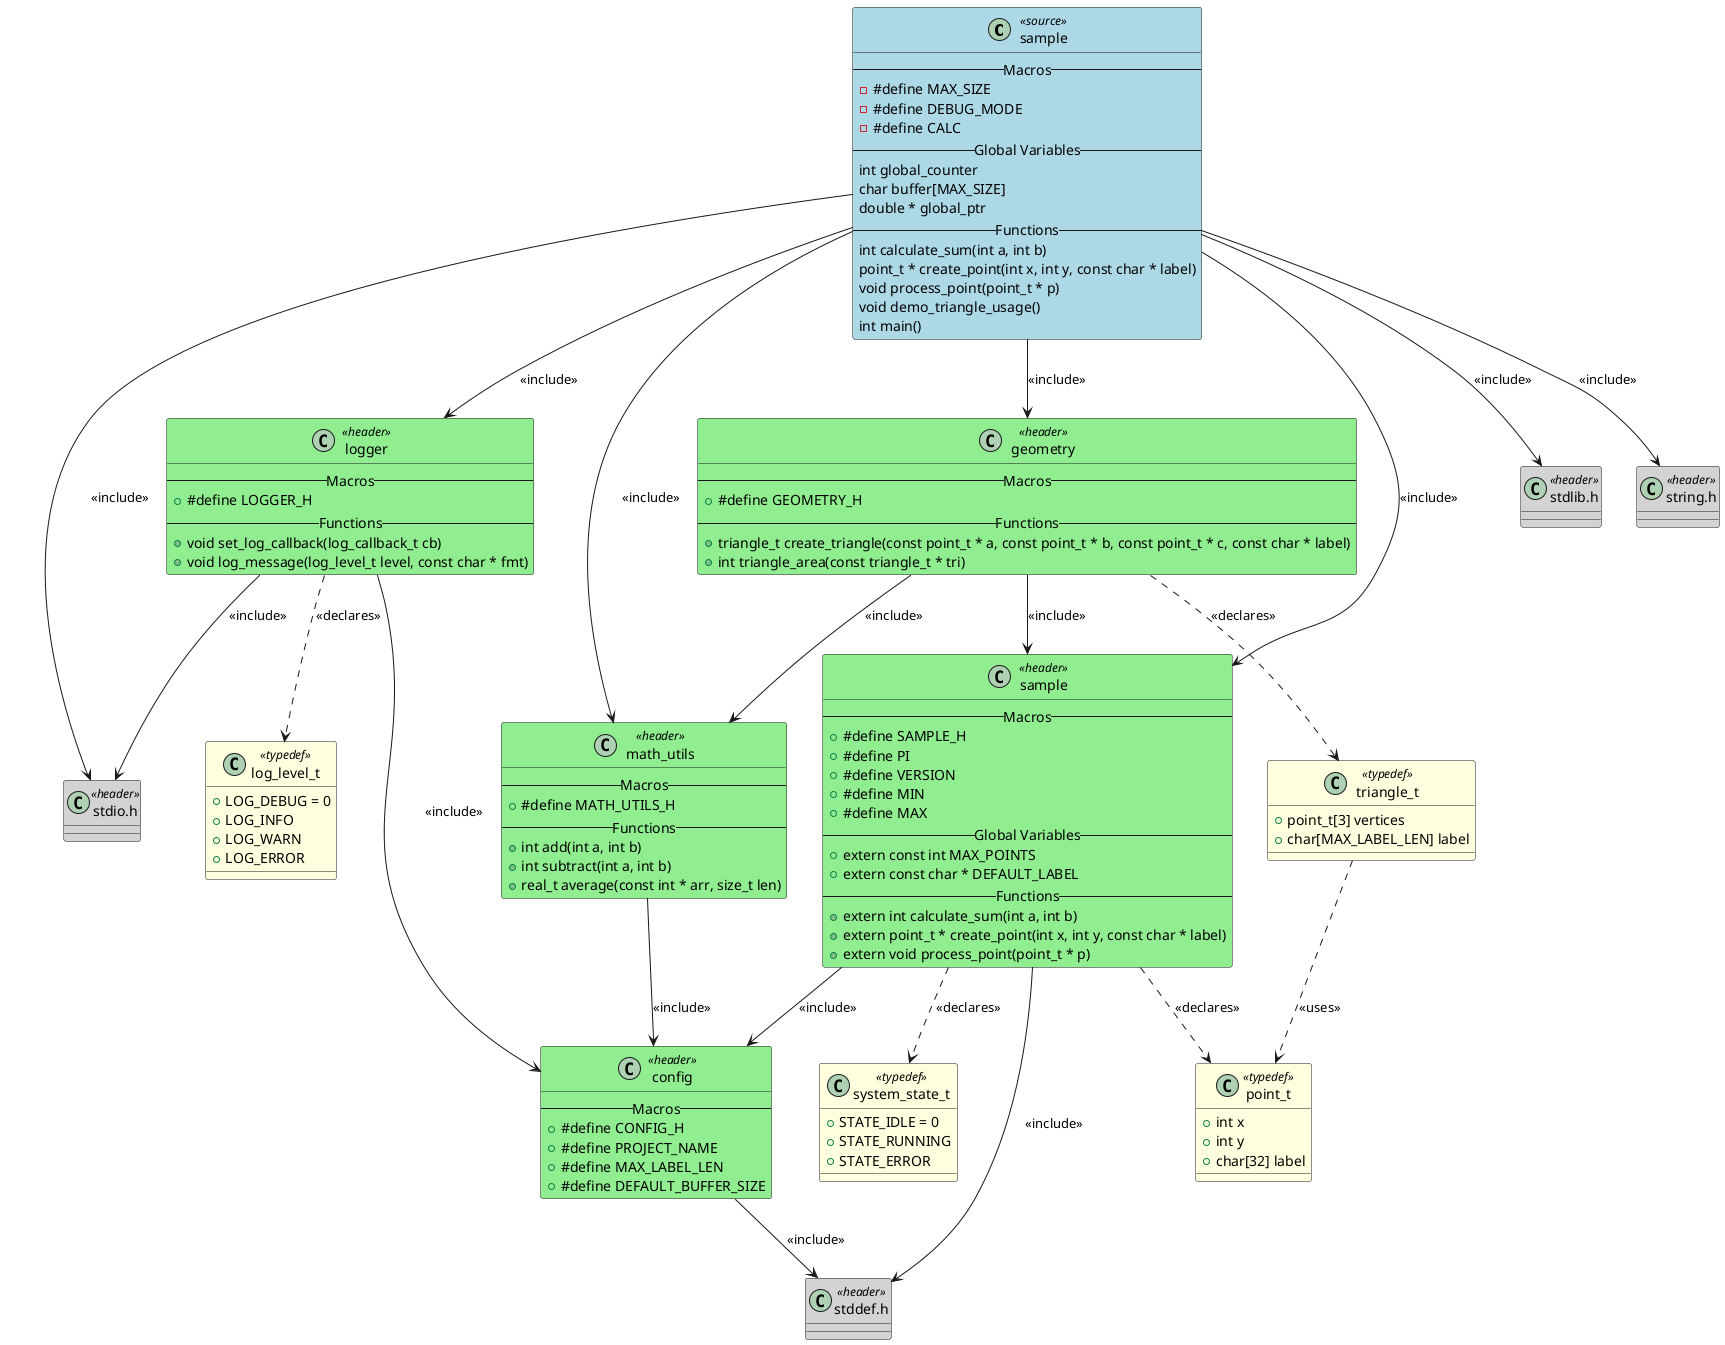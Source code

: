 @startuml sample

class "sample" as SAMPLE <<source>> #LightBlue
{
    -- Macros --
    - #define MAX_SIZE
    - #define DEBUG_MODE
    - #define CALC
    -- Global Variables --
    int global_counter
    char buffer[MAX_SIZE]
    double * global_ptr
    -- Functions --
    int calculate_sum(int a, int b)
    point_t * create_point(int x, int y, const char * label)
    void process_point(point_t * p)
    void demo_triangle_usage()
    int main()
}

class "stdio.h" as HEADER_STDIO_H <<header>> #LightGray
{
}

class "stdlib.h" as HEADER_STDLIB_H <<header>> #LightGray
{
}

class "string.h" as HEADER_STRING_H <<header>> #LightGray
{
}

class "sample" as HEADER_SAMPLE <<header>> #LightGreen
{
    -- Macros --
    + #define SAMPLE_H
    + #define PI
    + #define VERSION
    + #define MIN
    + #define MAX
    -- Global Variables --
    + extern const int MAX_POINTS
    + extern const char * DEFAULT_LABEL
    -- Functions --
    + extern int calculate_sum(int a, int b)
    + extern point_t * create_point(int x, int y, const char * label)
    + extern void process_point(point_t * p)
}

class "math_utils" as HEADER_MATH_UTILS <<header>> #LightGreen
{
    -- Macros --
    + #define MATH_UTILS_H
    -- Functions --
    + int add(int a, int b)
    + int subtract(int a, int b)
    + real_t average(const int * arr, size_t len)
}

class "logger" as HEADER_LOGGER <<header>> #LightGreen
{
    -- Macros --
    + #define LOGGER_H
    -- Functions --
    + void set_log_callback(log_callback_t cb)
    + void log_message(log_level_t level, const char * fmt)
}

class "geometry" as HEADER_GEOMETRY <<header>> #LightGreen
{
    -- Macros --
    + #define GEOMETRY_H
    -- Functions --
    + triangle_t create_triangle(const point_t * a, const point_t * b, const point_t * c, const char * label)
    + int triangle_area(const triangle_t * tri)
}

class "config" as HEADER_CONFIG <<header>> #LightGreen
{
    -- Macros --
    + #define CONFIG_H
    + #define PROJECT_NAME
    + #define MAX_LABEL_LEN
    + #define DEFAULT_BUFFER_SIZE
}

class "stddef.h" as HEADER_STDDEF_H <<header>> #LightGray
{
}

class "point_t" as TYPEDEF_POINT_T <<typedef>> #LightYellow
{
    + int x
    + int y
    + char[32] label
}

class "system_state_t" as TYPEDEF_SYSTEM_STATE_T <<typedef>> #LightYellow
{
    + STATE_IDLE = 0
    + STATE_RUNNING
    + STATE_ERROR
}

class "triangle_t" as TYPEDEF_TRIANGLE_T <<typedef>> #LightYellow
{
    + point_t[3] vertices
    + char[MAX_LABEL_LEN] label
}

class "log_level_t" as TYPEDEF_LOG_LEVEL_T <<typedef>> #LightYellow
{
    + LOG_DEBUG = 0
    + LOG_INFO
    + LOG_WARN
    + LOG_ERROR
}

' Include relationships
SAMPLE --> HEADER_STDIO_H : <<include>>
SAMPLE --> HEADER_STDLIB_H : <<include>>
SAMPLE --> HEADER_STRING_H : <<include>>
SAMPLE --> HEADER_SAMPLE : <<include>>
SAMPLE --> HEADER_MATH_UTILS : <<include>>
SAMPLE --> HEADER_LOGGER : <<include>>
SAMPLE --> HEADER_GEOMETRY : <<include>>
HEADER_SAMPLE --> HEADER_STDDEF_H : <<include>>
HEADER_SAMPLE --> HEADER_CONFIG : <<include>>
HEADER_MATH_UTILS --> HEADER_CONFIG : <<include>>
HEADER_LOGGER --> HEADER_STDIO_H : <<include>>
HEADER_LOGGER --> HEADER_CONFIG : <<include>>
HEADER_GEOMETRY --> HEADER_SAMPLE : <<include>>
HEADER_GEOMETRY --> HEADER_MATH_UTILS : <<include>>
HEADER_CONFIG --> HEADER_STDDEF_H : <<include>>

' Declaration relationships
HEADER_SAMPLE ..> TYPEDEF_POINT_T : <<declares>>
HEADER_SAMPLE ..> TYPEDEF_SYSTEM_STATE_T : <<declares>>
HEADER_LOGGER ..> TYPEDEF_LOG_LEVEL_T : <<declares>>
HEADER_GEOMETRY ..> TYPEDEF_TRIANGLE_T : <<declares>>

' Uses relationships
TYPEDEF_TRIANGLE_T ..> TYPEDEF_POINT_T : <<uses>>

@enduml
